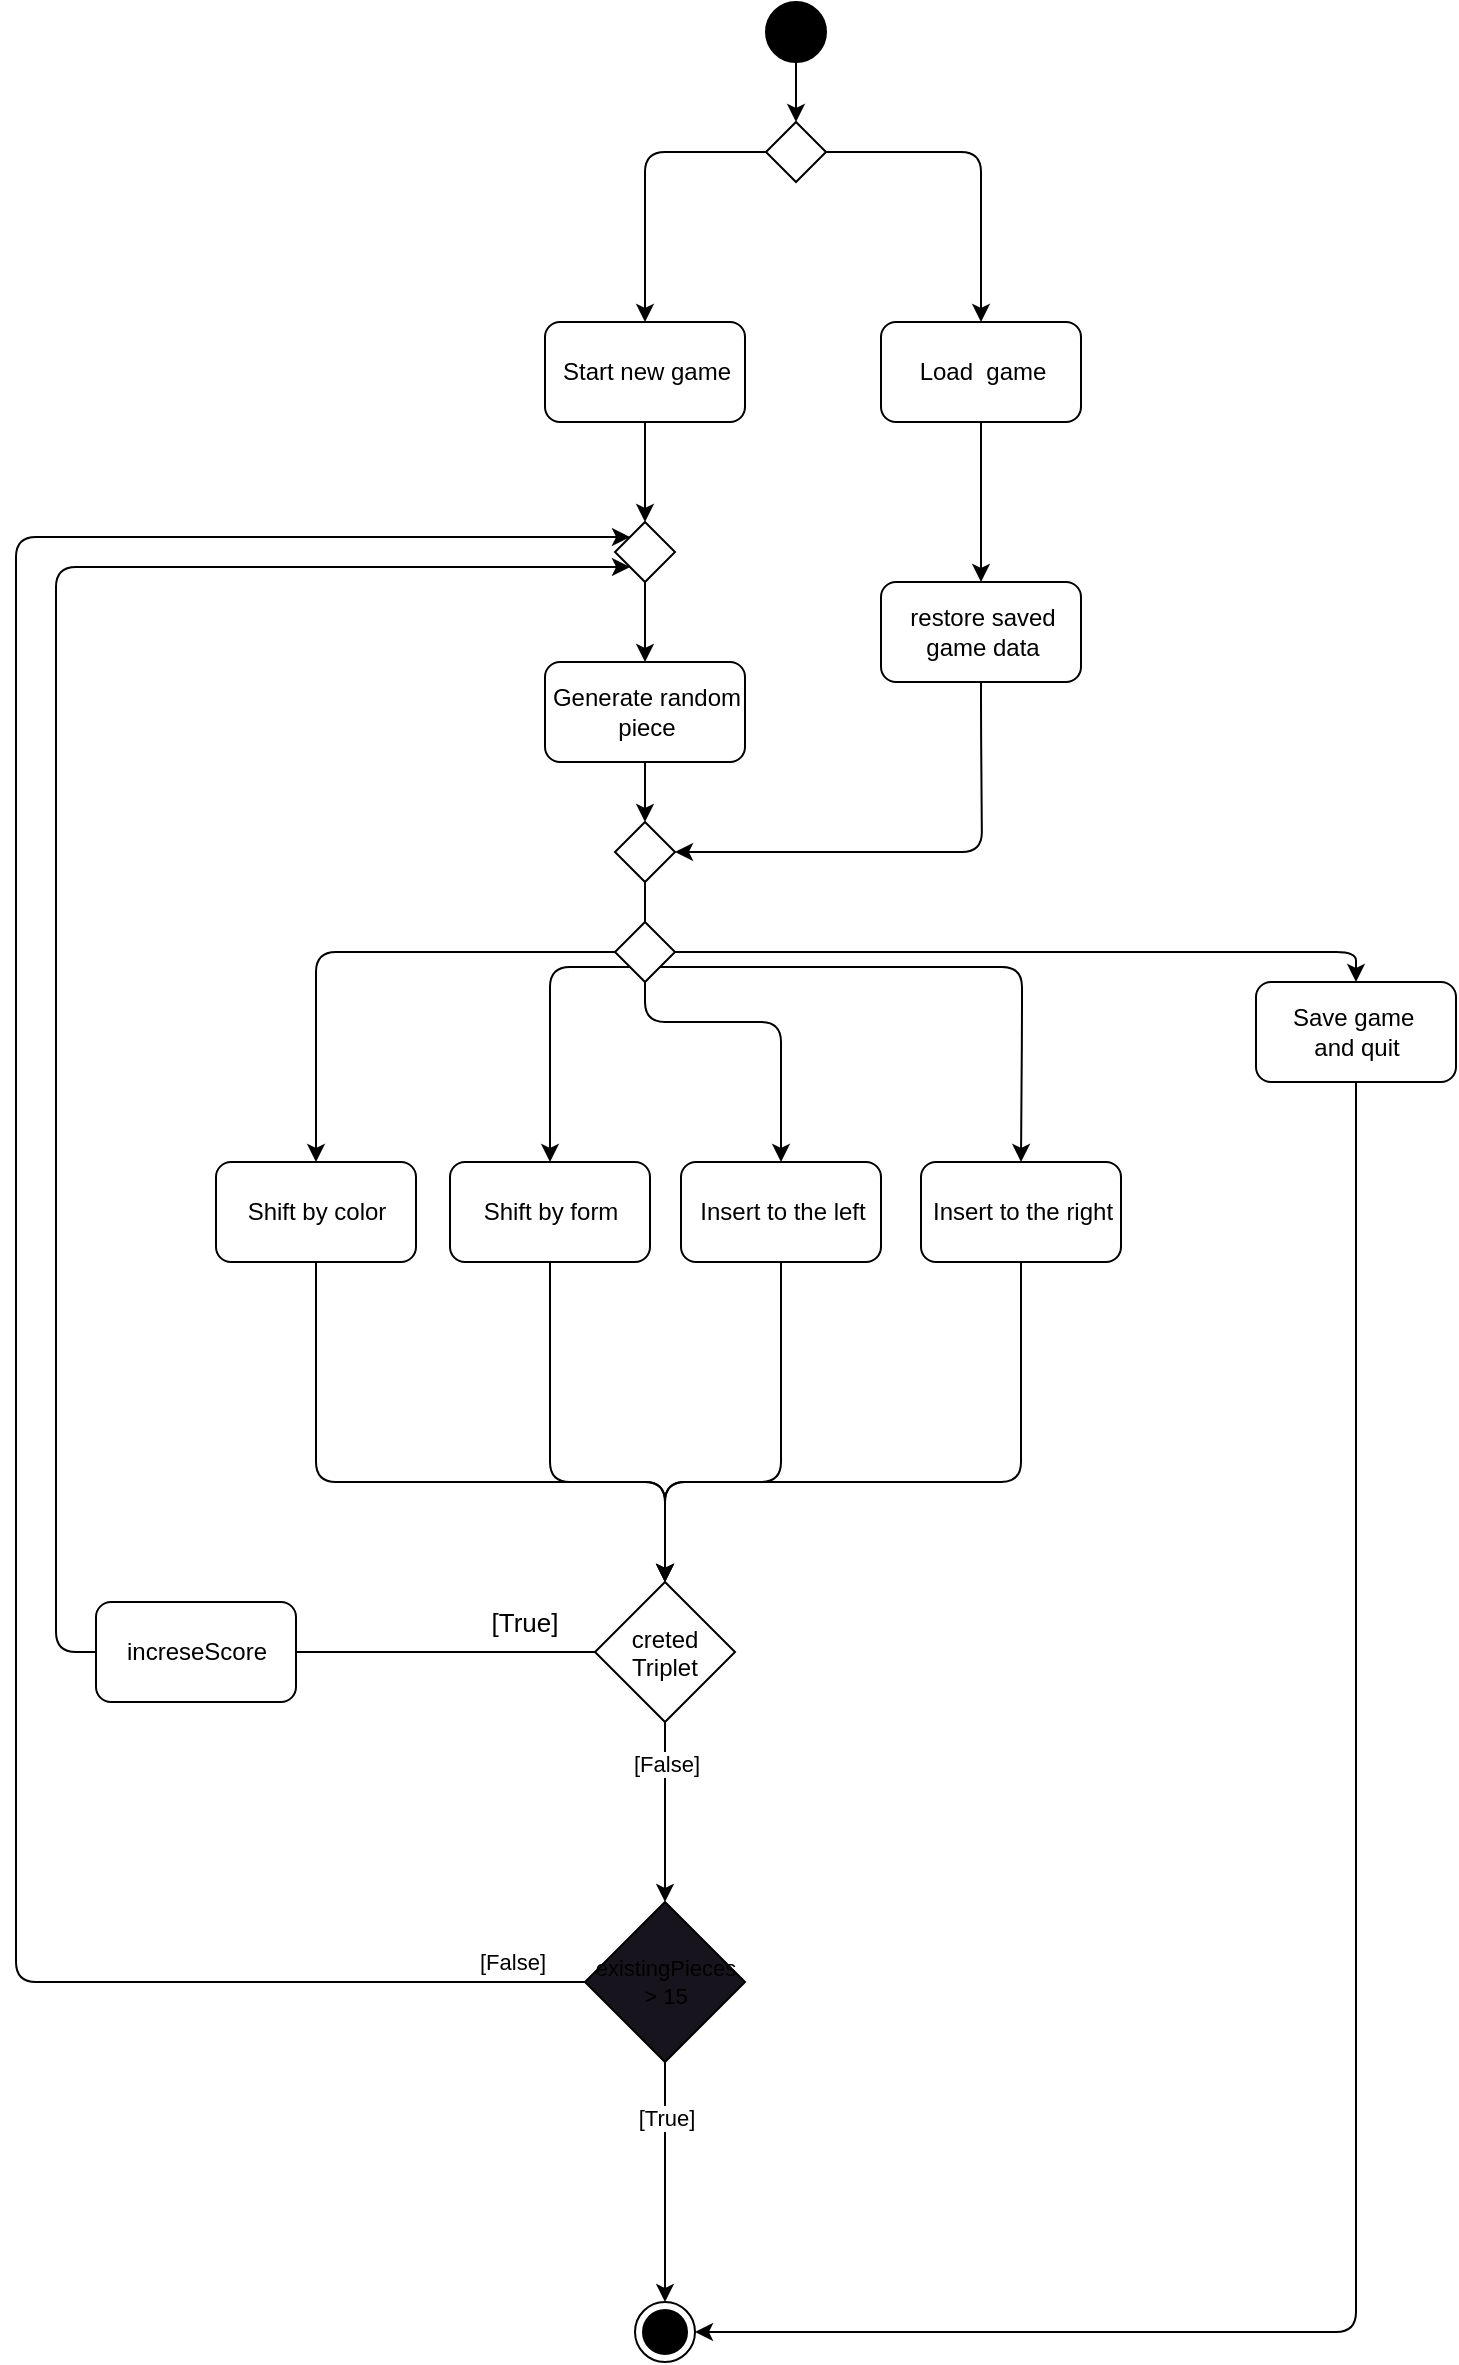 <mxfile>
    <diagram id="9pRPVDFO2S-TlXPmKw_i" name="Page-1">
        <mxGraphModel dx="953" dy="1707" grid="1" gridSize="10" guides="1" tooltips="1" connect="1" arrows="1" fold="1" page="1" pageScale="1" pageWidth="850" pageHeight="1100" math="0" shadow="0">
            <root>
                <mxCell id="0"/>
                <mxCell id="1" parent="0"/>
                <mxCell id="49" value="" style="edgeStyle=orthogonalEdgeStyle;html=1;fontSize=13;exitX=1;exitY=0.5;exitDx=0;exitDy=0;" parent="1" source="62" target="4" edge="1">
                    <mxGeometry relative="1" as="geometry"/>
                </mxCell>
                <mxCell id="50" style="edgeStyle=orthogonalEdgeStyle;html=1;entryX=0.5;entryY=0;entryDx=0;entryDy=0;fontSize=13;exitX=0;exitY=0.5;exitDx=0;exitDy=0;" parent="1" source="62" target="3" edge="1">
                    <mxGeometry relative="1" as="geometry"/>
                </mxCell>
                <mxCell id="63" style="edgeStyle=none;html=1;exitX=0.5;exitY=1;exitDx=0;exitDy=0;entryX=0.5;entryY=0;entryDx=0;entryDy=0;endArrow=classic;endFill=1;" edge="1" parent="1" source="2" target="62">
                    <mxGeometry relative="1" as="geometry"/>
                </mxCell>
                <mxCell id="2" value="" style="ellipse;fillColor=strokeColor;" parent="1" vertex="1">
                    <mxGeometry x="425" y="-120" width="30" height="30" as="geometry"/>
                </mxCell>
                <mxCell id="10" style="edgeStyle=orthogonalEdgeStyle;html=1;exitX=0.5;exitY=1;exitDx=0;exitDy=0;entryX=0.5;entryY=0;entryDx=0;entryDy=0;" parent="1" source="3" target="74" edge="1">
                    <mxGeometry relative="1" as="geometry">
                        <mxPoint x="340" y="180" as="sourcePoint"/>
                        <Array as="points"/>
                        <mxPoint x="365" y="110" as="targetPoint"/>
                    </mxGeometry>
                </mxCell>
                <mxCell id="3" value="Start new game" style="html=1;dashed=0;whitespace=wrap;rounded=1;glass=0;shadow=0;" parent="1" vertex="1">
                    <mxGeometry x="314.5" y="40" width="100" height="50" as="geometry"/>
                </mxCell>
                <mxCell id="21" style="edgeStyle=orthogonalEdgeStyle;html=1;endArrow=classic;endFill=1;entryX=1;entryY=0.5;entryDx=0;entryDy=0;exitX=0.5;exitY=1;exitDx=0;exitDy=0;" parent="1" source="76" edge="1" target="66">
                    <mxGeometry relative="1" as="geometry">
                        <mxPoint x="530" y="220" as="sourcePoint"/>
                        <mxPoint x="361" y="330" as="targetPoint"/>
                        <Array as="points">
                            <mxPoint x="533" y="240"/>
                            <mxPoint x="533" y="240"/>
                            <mxPoint x="533" y="305"/>
                        </Array>
                    </mxGeometry>
                </mxCell>
                <mxCell id="77" style="edgeStyle=none;html=1;entryX=0.5;entryY=0;entryDx=0;entryDy=0;endArrow=classic;endFill=1;" edge="1" parent="1" source="4" target="76">
                    <mxGeometry relative="1" as="geometry"/>
                </mxCell>
                <mxCell id="4" value="Load&amp;nbsp; game" style="html=1;dashed=0;whitespace=wrap;rounded=1;glass=0;shadow=0;" parent="1" vertex="1">
                    <mxGeometry x="482.5" y="40" width="100" height="50" as="geometry"/>
                </mxCell>
                <mxCell id="46" value="" style="edgeStyle=orthogonalEdgeStyle;html=1;fontSize=13;entryX=0.5;entryY=0;entryDx=0;entryDy=0;exitX=1;exitY=0.5;exitDx=0;exitDy=0;" parent="1" source="65" target="47" edge="1">
                    <mxGeometry relative="1" as="geometry">
                        <mxPoint x="660.077" y="390" as="targetPoint"/>
                    </mxGeometry>
                </mxCell>
                <mxCell id="67" style="edgeStyle=none;html=1;exitX=0.5;exitY=1;exitDx=0;exitDy=0;entryX=0.5;entryY=0;entryDx=0;entryDy=0;endArrow=classic;endFill=1;" edge="1" parent="1" source="7" target="66">
                    <mxGeometry relative="1" as="geometry"/>
                </mxCell>
                <mxCell id="7" value="Generate random &lt;br&gt;piece" style="html=1;dashed=0;whitespace=wrap;rounded=1;glass=0;shadow=0;" parent="1" vertex="1">
                    <mxGeometry x="314.5" y="210" width="100" height="50" as="geometry"/>
                </mxCell>
                <mxCell id="20" style="edgeStyle=orthogonalEdgeStyle;html=1;entryX=0.5;entryY=0;entryDx=0;entryDy=0;exitX=0;exitY=0.5;exitDx=0;exitDy=0;startArrow=none;" parent="1" source="65" target="19" edge="1">
                    <mxGeometry relative="1" as="geometry">
                        <Array as="points">
                            <mxPoint x="200" y="355"/>
                        </Array>
                        <mxPoint x="245.75" y="475" as="sourcePoint"/>
                    </mxGeometry>
                </mxCell>
                <mxCell id="15" style="edgeStyle=orthogonalEdgeStyle;html=1;entryX=0.5;entryY=0;entryDx=0;entryDy=0;exitX=0.5;exitY=1;exitDx=0;exitDy=0;" parent="1" source="65" target="14" edge="1">
                    <mxGeometry relative="1" as="geometry">
                        <Array as="points">
                            <mxPoint x="365" y="390"/>
                            <mxPoint x="433" y="390"/>
                        </Array>
                        <mxPoint x="410" y="420" as="sourcePoint"/>
                    </mxGeometry>
                </mxCell>
                <mxCell id="16" style="edgeStyle=orthogonalEdgeStyle;html=1;entryX=0.5;entryY=0;entryDx=0;entryDy=0;exitX=1;exitY=1;exitDx=0;exitDy=0;" parent="1" source="65" target="13" edge="1">
                    <mxGeometry relative="1" as="geometry">
                        <Array as="points">
                            <mxPoint x="553" y="363"/>
                            <mxPoint x="553" y="390"/>
                            <mxPoint x="553" y="390"/>
                        </Array>
                        <mxPoint x="494.5" y="485" as="sourcePoint"/>
                    </mxGeometry>
                </mxCell>
                <mxCell id="26" style="edgeStyle=orthogonalEdgeStyle;html=1;entryX=0.5;entryY=0;entryDx=0;entryDy=0;" parent="1" source="13" target="22" edge="1">
                    <mxGeometry relative="1" as="geometry">
                        <Array as="points">
                            <mxPoint x="416" y="620"/>
                            <mxPoint x="115" y="620"/>
                        </Array>
                    </mxGeometry>
                </mxCell>
                <mxCell id="13" value="Insert to the right" style="html=1;dashed=0;whitespace=wrap;rounded=1;glass=0;shadow=0;" parent="1" vertex="1">
                    <mxGeometry x="502.5" y="460" width="100" height="50" as="geometry"/>
                </mxCell>
                <mxCell id="25" style="edgeStyle=orthogonalEdgeStyle;html=1;entryX=0.5;entryY=0;entryDx=0;entryDy=0;" parent="1" source="14" target="22" edge="1">
                    <mxGeometry relative="1" as="geometry">
                        <mxPoint x="120" y="650" as="targetPoint"/>
                        <Array as="points">
                            <mxPoint x="433" y="620"/>
                            <mxPoint x="374" y="620"/>
                        </Array>
                    </mxGeometry>
                </mxCell>
                <mxCell id="14" value="Insert to the left" style="html=1;dashed=0;whitespace=wrap;rounded=1;glass=0;shadow=0;" parent="1" vertex="1">
                    <mxGeometry x="382.5" y="460" width="100" height="50" as="geometry"/>
                </mxCell>
                <mxCell id="17" style="edgeStyle=orthogonalEdgeStyle;html=1;entryX=0.5;entryY=0;entryDx=0;entryDy=0;exitX=0;exitY=1;exitDx=0;exitDy=0;" parent="1" source="65" target="18" edge="1">
                    <mxGeometry relative="1" as="geometry">
                        <mxPoint x="350" y="410" as="sourcePoint"/>
                        <Array as="points">
                            <mxPoint x="317" y="363"/>
                        </Array>
                    </mxGeometry>
                </mxCell>
                <mxCell id="24" style="edgeStyle=orthogonalEdgeStyle;html=1;entryX=0.5;entryY=0;entryDx=0;entryDy=0;" parent="1" source="18" target="22" edge="1">
                    <mxGeometry relative="1" as="geometry">
                        <mxPoint x="120" y="670" as="targetPoint"/>
                        <Array as="points">
                            <mxPoint x="317" y="620"/>
                            <mxPoint x="375" y="620"/>
                        </Array>
                    </mxGeometry>
                </mxCell>
                <mxCell id="18" value="Shift by form" style="html=1;dashed=0;whitespace=wrap;rounded=1;glass=0;shadow=0;" parent="1" vertex="1">
                    <mxGeometry x="267" y="460" width="100" height="50" as="geometry"/>
                </mxCell>
                <mxCell id="23" style="edgeStyle=orthogonalEdgeStyle;html=1;entryX=0.5;entryY=0;entryDx=0;entryDy=0;" parent="1" source="19" target="22" edge="1">
                    <mxGeometry relative="1" as="geometry">
                        <Array as="points">
                            <mxPoint x="200" y="620"/>
                            <mxPoint x="375" y="620"/>
                        </Array>
                    </mxGeometry>
                </mxCell>
                <mxCell id="19" value="Shift by color" style="html=1;dashed=0;whitespace=wrap;rounded=1;glass=0;shadow=0;" parent="1" vertex="1">
                    <mxGeometry x="150" y="460" width="100" height="50" as="geometry"/>
                </mxCell>
                <mxCell id="27" style="edgeStyle=orthogonalEdgeStyle;html=1;entryX=0;entryY=1;entryDx=0;entryDy=0;exitX=0;exitY=0.5;exitDx=0;exitDy=0;" parent="1" source="57" target="74" edge="1">
                    <mxGeometry relative="1" as="geometry">
                        <mxPoint x="10" y="260" as="targetPoint"/>
                        <mxPoint x="120" y="700" as="sourcePoint"/>
                        <Array as="points">
                            <mxPoint x="70" y="705"/>
                            <mxPoint x="70" y="163"/>
                        </Array>
                    </mxGeometry>
                </mxCell>
                <mxCell id="30" value="" style="edgeStyle=orthogonalEdgeStyle;html=1;" parent="1" source="22" target="29" edge="1">
                    <mxGeometry relative="1" as="geometry"/>
                </mxCell>
                <mxCell id="36" value="[False]" style="edgeLabel;html=1;align=center;verticalAlign=middle;resizable=0;points=[];" parent="30" vertex="1" connectable="0">
                    <mxGeometry x="-0.726" y="-3" relative="1" as="geometry">
                        <mxPoint x="3" y="8" as="offset"/>
                    </mxGeometry>
                </mxCell>
                <mxCell id="22" value="creted&#10;Triplet" style="rhombus;" parent="1" vertex="1">
                    <mxGeometry x="339.5" y="670" width="70" height="70" as="geometry"/>
                </mxCell>
                <mxCell id="34" style="edgeStyle=orthogonalEdgeStyle;html=1;entryX=0;entryY=0;entryDx=0;entryDy=0;" parent="1" source="29" target="74" edge="1">
                    <mxGeometry relative="1" as="geometry">
                        <Array as="points">
                            <mxPoint x="50" y="870"/>
                            <mxPoint x="50" y="147"/>
                        </Array>
                        <mxPoint x="320" y="140" as="targetPoint"/>
                    </mxGeometry>
                </mxCell>
                <mxCell id="35" value="[False]" style="edgeLabel;html=1;align=center;verticalAlign=middle;resizable=0;points=[];" parent="34" vertex="1" connectable="0">
                    <mxGeometry x="-0.952" y="1" relative="1" as="geometry">
                        <mxPoint x="-5" y="-11" as="offset"/>
                    </mxGeometry>
                </mxCell>
                <mxCell id="40" style="edgeStyle=orthogonalEdgeStyle;html=1;entryX=0.5;entryY=0;entryDx=0;entryDy=0;" parent="1" source="29" target="39" edge="1">
                    <mxGeometry relative="1" as="geometry"/>
                </mxCell>
                <mxCell id="41" value="[True]" style="edgeLabel;html=1;align=center;verticalAlign=middle;resizable=0;points=[];" parent="40" vertex="1" connectable="0">
                    <mxGeometry x="-0.683" y="-1" relative="1" as="geometry">
                        <mxPoint x="1" y="9" as="offset"/>
                    </mxGeometry>
                </mxCell>
                <mxCell id="29" value="existingPieces &amp;gt; 15" style="rhombus;whiteSpace=wrap;html=1;fillColor=rgb(24, 20, 29);fontSize=11;" parent="1" vertex="1">
                    <mxGeometry x="334.5" y="830" width="80" height="80" as="geometry"/>
                </mxCell>
                <mxCell id="39" value="" style="ellipse;html=1;shape=endState;fillColor=strokeColor;" parent="1" vertex="1">
                    <mxGeometry x="359.5" y="1030" width="30" height="30" as="geometry"/>
                </mxCell>
                <mxCell id="48" style="edgeStyle=orthogonalEdgeStyle;html=1;entryX=1;entryY=0.5;entryDx=0;entryDy=0;fontSize=13;exitX=0.5;exitY=1;exitDx=0;exitDy=0;" parent="1" source="47" target="39" edge="1">
                    <mxGeometry relative="1" as="geometry">
                        <Array as="points">
                            <mxPoint x="720" y="1045"/>
                        </Array>
                    </mxGeometry>
                </mxCell>
                <mxCell id="47" value="Save game&amp;nbsp;&lt;br&gt;and quit" style="html=1;dashed=0;whitespace=wrap;rounded=1;glass=0;shadow=0;" parent="1" vertex="1">
                    <mxGeometry x="670" y="370" width="100" height="50" as="geometry"/>
                </mxCell>
                <mxCell id="58" style="edgeStyle=orthogonalEdgeStyle;html=1;entryX=0;entryY=0.5;entryDx=0;entryDy=0;fontSize=13;endArrow=none;endFill=0;" parent="1" source="57" target="22" edge="1">
                    <mxGeometry relative="1" as="geometry"/>
                </mxCell>
                <mxCell id="60" value="[True]" style="edgeLabel;html=1;align=center;verticalAlign=middle;resizable=0;points=[];fontSize=13;" parent="58" vertex="1" connectable="0">
                    <mxGeometry x="0.66" y="-2" relative="1" as="geometry">
                        <mxPoint x="-10" y="-17" as="offset"/>
                    </mxGeometry>
                </mxCell>
                <mxCell id="57" value="increseScore" style="html=1;dashed=0;whitespace=wrap;rounded=1;glass=0;shadow=0;" parent="1" vertex="1">
                    <mxGeometry x="90" y="680" width="100" height="50" as="geometry"/>
                </mxCell>
                <mxCell id="62" value="" style="rhombus;" vertex="1" parent="1">
                    <mxGeometry x="425" y="-60" width="30" height="30" as="geometry"/>
                </mxCell>
                <mxCell id="65" value="" style="rhombus;" vertex="1" parent="1">
                    <mxGeometry x="349.5" y="340" width="30" height="30" as="geometry"/>
                </mxCell>
                <mxCell id="73" style="edgeStyle=none;html=1;exitX=0.5;exitY=1;exitDx=0;exitDy=0;entryX=0.5;entryY=0;entryDx=0;entryDy=0;endArrow=none;endFill=0;" edge="1" parent="1" source="66" target="65">
                    <mxGeometry relative="1" as="geometry"/>
                </mxCell>
                <mxCell id="66" value="" style="rhombus;" vertex="1" parent="1">
                    <mxGeometry x="349.5" y="290" width="30" height="30" as="geometry"/>
                </mxCell>
                <mxCell id="75" style="edgeStyle=none;html=1;entryX=0.5;entryY=0;entryDx=0;entryDy=0;endArrow=classic;endFill=1;" edge="1" parent="1" source="74" target="7">
                    <mxGeometry relative="1" as="geometry"/>
                </mxCell>
                <mxCell id="74" value="" style="rhombus;" vertex="1" parent="1">
                    <mxGeometry x="349.5" y="140" width="30" height="30" as="geometry"/>
                </mxCell>
                <mxCell id="76" value="restore saved &lt;br&gt;game data" style="html=1;dashed=0;whitespace=wrap;rounded=1;glass=0;shadow=0;" vertex="1" parent="1">
                    <mxGeometry x="482.5" y="170" width="100" height="50" as="geometry"/>
                </mxCell>
            </root>
        </mxGraphModel>
    </diagram>
</mxfile>